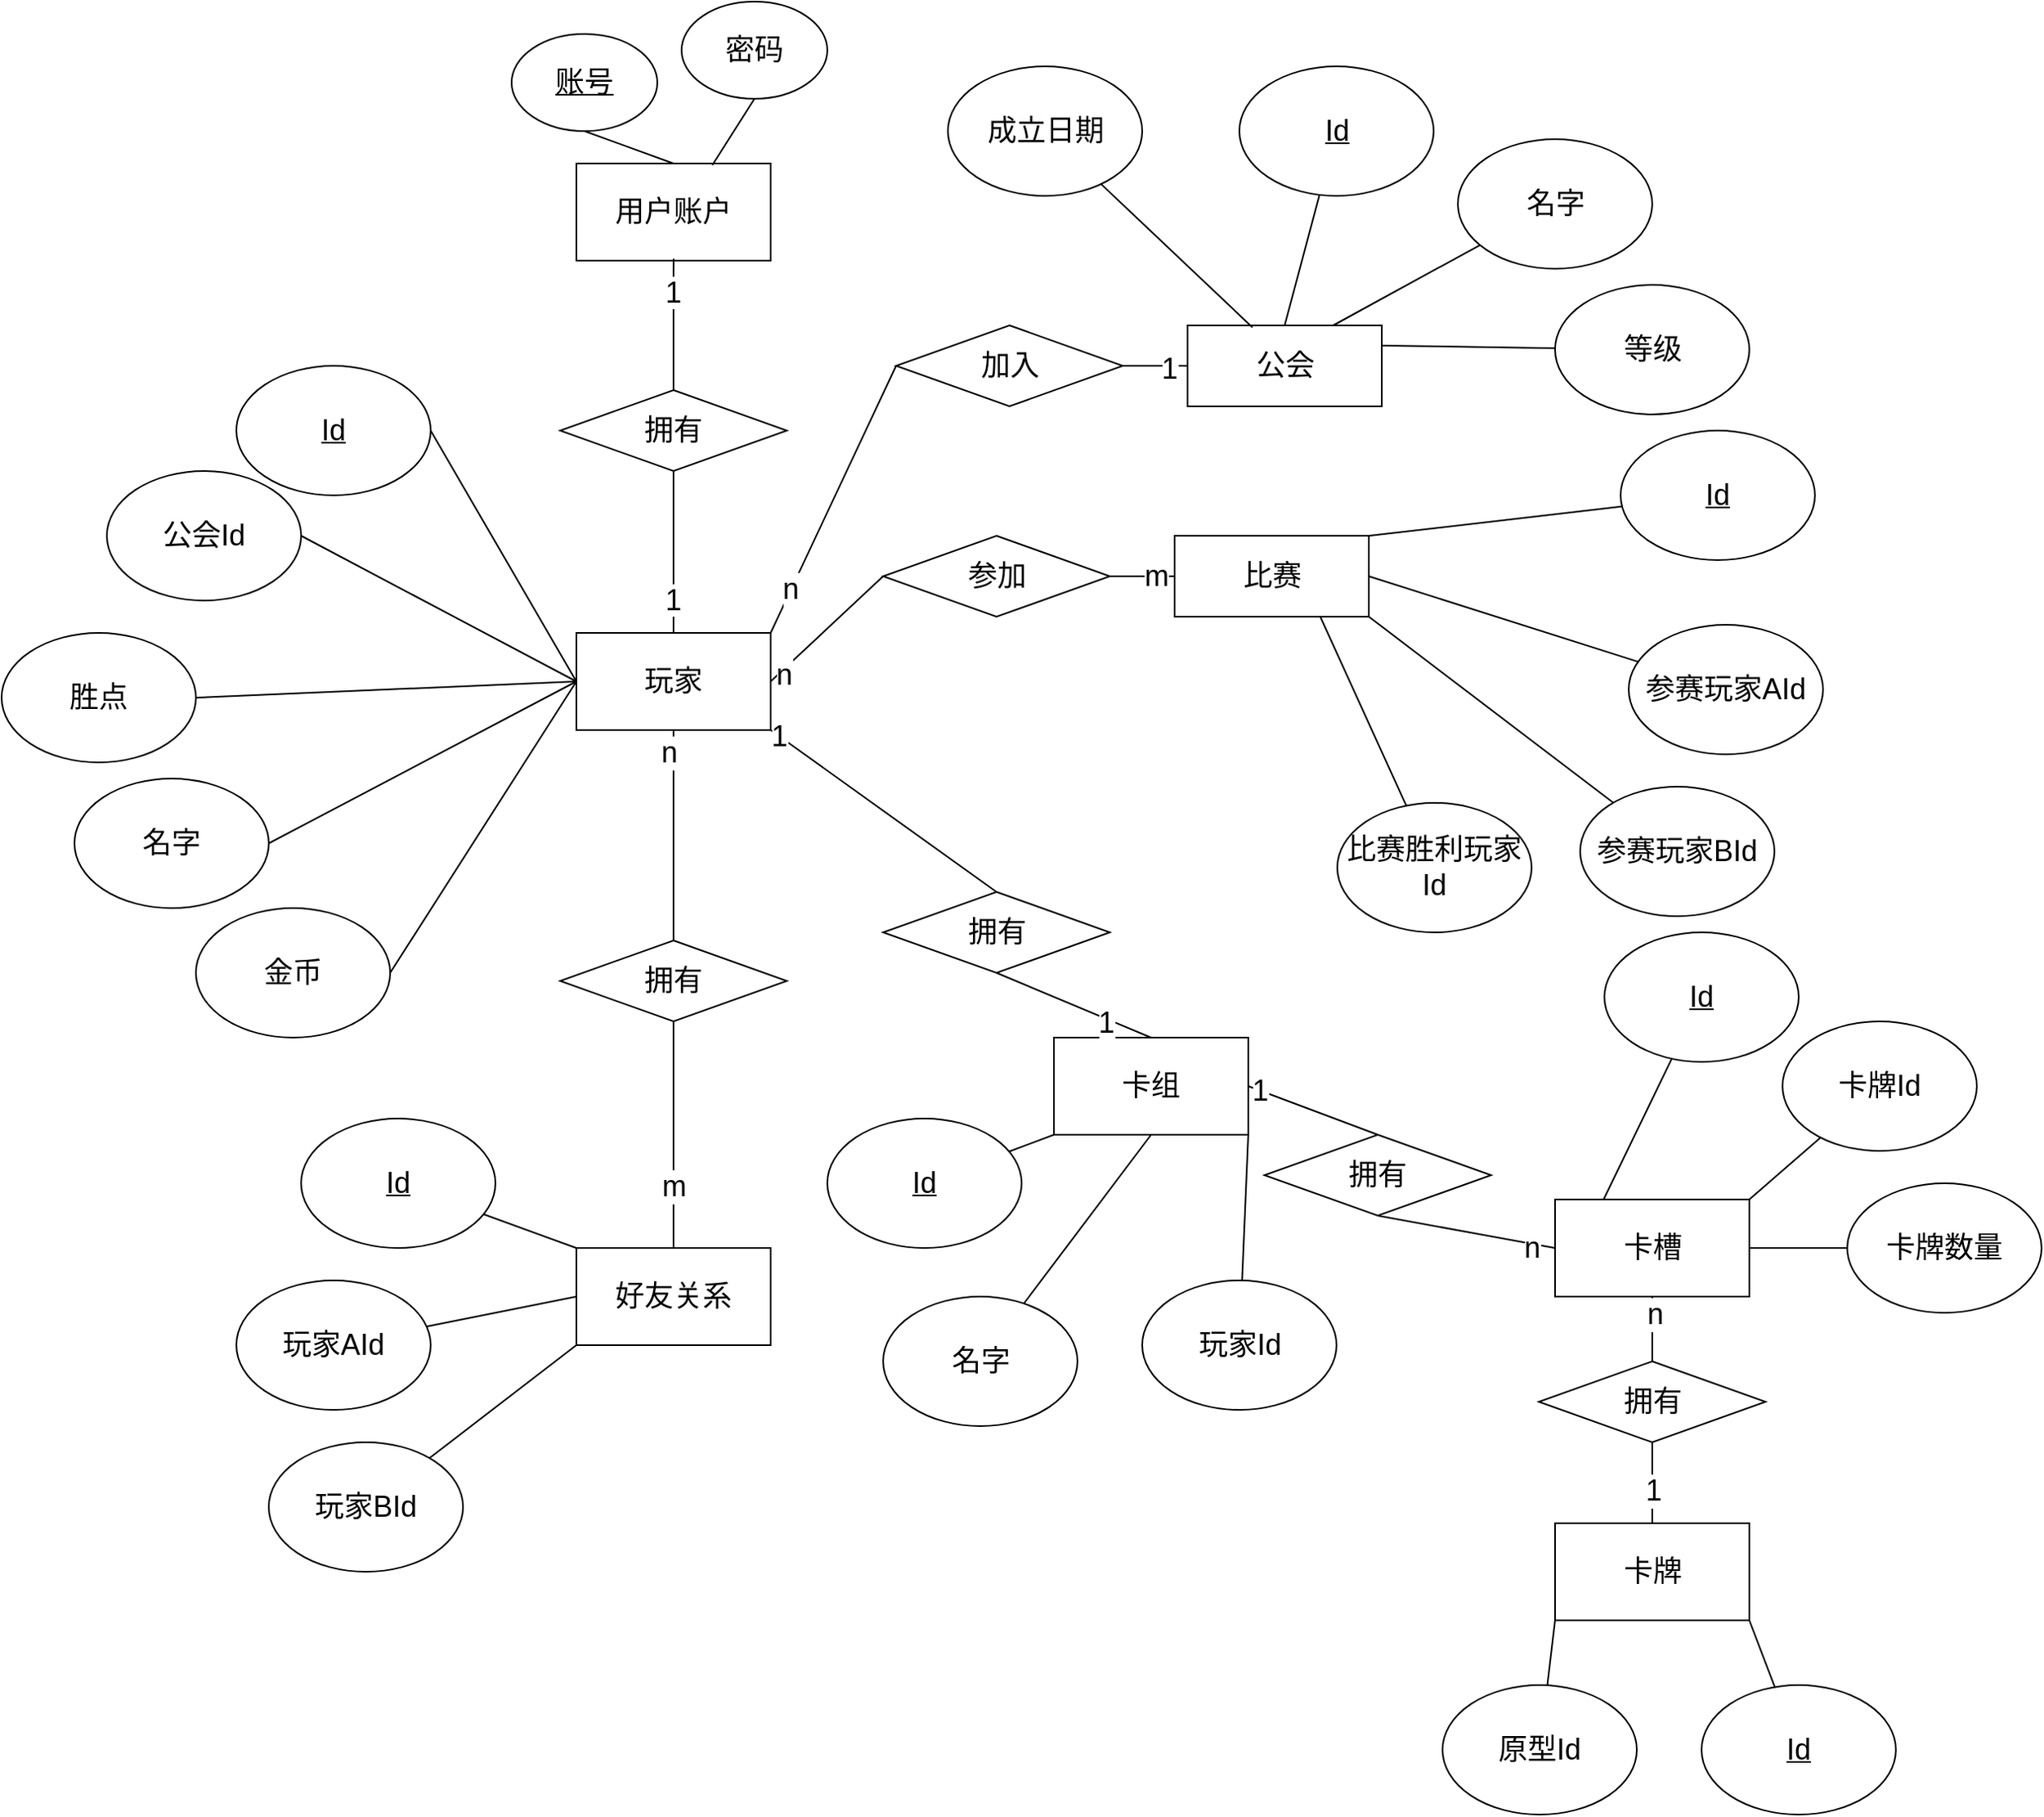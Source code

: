 <mxfile version="14.7.0" type="github">
  <diagram id="R2lEEEUBdFMjLlhIrx00" name="Page-1">
    <mxGraphModel dx="3694" dy="1608" grid="1" gridSize="10" guides="1" tooltips="1" connect="1" arrows="1" fold="1" page="1" pageScale="1" pageWidth="850" pageHeight="1100" math="0" shadow="0" extFonts="Permanent Marker^https://fonts.googleapis.com/css?family=Permanent+Marker">
      <root>
        <mxCell id="0" />
        <mxCell id="1" parent="0" />
        <mxCell id="vkFkrPYaUuaXuIz3o4dd-1" value="玩家" style="rounded=0;whiteSpace=wrap;html=1;fontSize=18;" parent="1" vertex="1">
          <mxGeometry x="-45" y="390" width="120" height="60" as="geometry" />
        </mxCell>
        <mxCell id="vkFkrPYaUuaXuIz3o4dd-2" value="用户账户" style="rounded=0;whiteSpace=wrap;html=1;fontSize=18;" parent="1" vertex="1">
          <mxGeometry x="-45" y="100" width="120" height="60" as="geometry" />
        </mxCell>
        <mxCell id="vkFkrPYaUuaXuIz3o4dd-4" value="" style="endArrow=none;html=1;entryX=0.5;entryY=0;entryDx=0;entryDy=0;exitX=0.5;exitY=1;exitDx=0;exitDy=0;fontSize=18;" parent="1" source="vkFkrPYaUuaXuIz3o4dd-5" target="vkFkrPYaUuaXuIz3o4dd-2" edge="1">
          <mxGeometry width="50" height="50" relative="1" as="geometry">
            <mxPoint x="15" y="130" as="sourcePoint" />
            <mxPoint x="25" y="340" as="targetPoint" />
          </mxGeometry>
        </mxCell>
        <mxCell id="vkFkrPYaUuaXuIz3o4dd-5" value="&lt;u style=&quot;font-size: 18px;&quot;&gt;账号&lt;/u&gt;" style="ellipse;whiteSpace=wrap;html=1;fontSize=18;" parent="1" vertex="1">
          <mxGeometry x="-85" y="20" width="90" height="60" as="geometry" />
        </mxCell>
        <mxCell id="vkFkrPYaUuaXuIz3o4dd-7" value="" style="endArrow=none;html=1;entryX=0.7;entryY=0.017;entryDx=0;entryDy=0;exitX=0.5;exitY=1;exitDx=0;exitDy=0;entryPerimeter=0;fontSize=18;" parent="1" source="vkFkrPYaUuaXuIz3o4dd-8" target="vkFkrPYaUuaXuIz3o4dd-2" edge="1">
          <mxGeometry width="50" height="50" relative="1" as="geometry">
            <mxPoint x="120" y="110" as="sourcePoint" />
            <mxPoint x="120" y="150" as="targetPoint" />
          </mxGeometry>
        </mxCell>
        <mxCell id="vkFkrPYaUuaXuIz3o4dd-8" value="密码" style="ellipse;whiteSpace=wrap;html=1;fontSize=18;" parent="1" vertex="1">
          <mxGeometry x="20" width="90" height="60" as="geometry" />
        </mxCell>
        <mxCell id="vkFkrPYaUuaXuIz3o4dd-9" value="" style="endArrow=none;html=1;entryX=0.5;entryY=1;entryDx=0;entryDy=0;exitX=0.5;exitY=0;exitDx=0;exitDy=0;fontSize=18;" parent="1" source="vkFkrPYaUuaXuIz3o4dd-13" target="vkFkrPYaUuaXuIz3o4dd-10" edge="1">
          <mxGeometry width="50" height="50" relative="1" as="geometry">
            <mxPoint x="-25" y="390" as="sourcePoint" />
            <mxPoint x="25" y="340" as="targetPoint" />
          </mxGeometry>
        </mxCell>
        <mxCell id="vkFkrPYaUuaXuIz3o4dd-10" value="1" style="text;html=1;strokeColor=none;fillColor=none;align=center;verticalAlign=middle;whiteSpace=wrap;rounded=0;fontSize=18;" parent="1" vertex="1">
          <mxGeometry x="-5" y="170" width="40" height="20" as="geometry" />
        </mxCell>
        <mxCell id="vkFkrPYaUuaXuIz3o4dd-12" value="" style="endArrow=none;html=1;entryX=0.5;entryY=0;entryDx=0;entryDy=0;exitX=0.501;exitY=0.979;exitDx=0;exitDy=0;exitPerimeter=0;fontSize=18;" parent="1" source="vkFkrPYaUuaXuIz3o4dd-2" target="vkFkrPYaUuaXuIz3o4dd-10" edge="1">
          <mxGeometry width="50" height="50" relative="1" as="geometry">
            <mxPoint x="-5" y="300" as="sourcePoint" />
            <mxPoint x="45" y="250" as="targetPoint" />
          </mxGeometry>
        </mxCell>
        <mxCell id="vkFkrPYaUuaXuIz3o4dd-13" value="拥有" style="rhombus;whiteSpace=wrap;html=1;fontSize=18;" parent="1" vertex="1">
          <mxGeometry x="-55" y="240" width="140" height="50" as="geometry" />
        </mxCell>
        <mxCell id="vkFkrPYaUuaXuIz3o4dd-15" value="" style="endArrow=none;html=1;exitX=0.5;exitY=1;exitDx=0;exitDy=0;entryX=0.5;entryY=0;entryDx=0;entryDy=0;fontSize=18;" parent="1" source="vkFkrPYaUuaXuIz3o4dd-13" target="vkFkrPYaUuaXuIz3o4dd-16" edge="1">
          <mxGeometry width="50" height="50" relative="1" as="geometry">
            <mxPoint x="-48.36" y="288.8" as="sourcePoint" />
            <mxPoint x="-5" y="340" as="targetPoint" />
          </mxGeometry>
        </mxCell>
        <mxCell id="vkFkrPYaUuaXuIz3o4dd-16" value="1" style="text;html=1;strokeColor=none;fillColor=none;align=center;verticalAlign=middle;whiteSpace=wrap;rounded=0;fontSize=18;" parent="1" vertex="1">
          <mxGeometry x="-5" y="360" width="40" height="20" as="geometry" />
        </mxCell>
        <mxCell id="vkFkrPYaUuaXuIz3o4dd-17" value="" style="endArrow=none;html=1;exitX=0.5;exitY=0;exitDx=0;exitDy=0;entryX=0.5;entryY=1;entryDx=0;entryDy=0;fontSize=18;" parent="1" source="vkFkrPYaUuaXuIz3o4dd-1" target="vkFkrPYaUuaXuIz3o4dd-16" edge="1">
          <mxGeometry width="50" height="50" relative="1" as="geometry">
            <mxPoint x="25" y="290" as="sourcePoint" />
            <mxPoint x="15" y="360" as="targetPoint" />
          </mxGeometry>
        </mxCell>
        <mxCell id="vkFkrPYaUuaXuIz3o4dd-19" value="&lt;u style=&quot;font-size: 18px;&quot;&gt;Id&lt;/u&gt;" style="ellipse;whiteSpace=wrap;html=1;fontSize=18;" parent="1" vertex="1">
          <mxGeometry x="-255" y="225" width="120" height="80" as="geometry" />
        </mxCell>
        <mxCell id="vkFkrPYaUuaXuIz3o4dd-20" value="" style="endArrow=none;html=1;exitX=1;exitY=0.5;exitDx=0;exitDy=0;entryX=0;entryY=0.5;entryDx=0;entryDy=0;fontSize=18;" parent="1" source="vkFkrPYaUuaXuIz3o4dd-19" target="vkFkrPYaUuaXuIz3o4dd-1" edge="1">
          <mxGeometry width="50" height="50" relative="1" as="geometry">
            <mxPoint x="-55" y="350" as="sourcePoint" />
            <mxPoint x="-50" y="410" as="targetPoint" />
          </mxGeometry>
        </mxCell>
        <mxCell id="vkFkrPYaUuaXuIz3o4dd-21" value="名字" style="ellipse;whiteSpace=wrap;html=1;fontSize=18;" parent="1" vertex="1">
          <mxGeometry x="-355" y="480" width="120" height="80" as="geometry" />
        </mxCell>
        <mxCell id="vkFkrPYaUuaXuIz3o4dd-22" value="" style="endArrow=none;html=1;exitX=1;exitY=0.5;exitDx=0;exitDy=0;entryX=0;entryY=0.5;entryDx=0;entryDy=0;fontSize=18;" parent="1" source="vkFkrPYaUuaXuIz3o4dd-21" target="vkFkrPYaUuaXuIz3o4dd-1" edge="1">
          <mxGeometry width="50" height="50" relative="1" as="geometry">
            <mxPoint x="-45" y="440" as="sourcePoint" />
            <mxPoint x="-35" y="480" as="targetPoint" />
          </mxGeometry>
        </mxCell>
        <mxCell id="vkFkrPYaUuaXuIz3o4dd-34" value="好友关系" style="rounded=0;whiteSpace=wrap;html=1;fontSize=18;" parent="1" vertex="1">
          <mxGeometry x="-45" y="770" width="120" height="60" as="geometry" />
        </mxCell>
        <mxCell id="vkFkrPYaUuaXuIz3o4dd-36" value="" style="endArrow=none;html=1;exitX=0;exitY=0;exitDx=0;exitDy=0;fontSize=18;" parent="1" source="vkFkrPYaUuaXuIz3o4dd-34" target="vkFkrPYaUuaXuIz3o4dd-37" edge="1">
          <mxGeometry width="50" height="50" relative="1" as="geometry">
            <mxPoint x="235" y="650" as="sourcePoint" />
            <mxPoint x="-105" y="750" as="targetPoint" />
          </mxGeometry>
        </mxCell>
        <mxCell id="vkFkrPYaUuaXuIz3o4dd-37" value="&lt;u style=&quot;font-size: 18px;&quot;&gt;Id&lt;/u&gt;" style="ellipse;whiteSpace=wrap;html=1;fontSize=18;" parent="1" vertex="1">
          <mxGeometry x="-215" y="690" width="120" height="80" as="geometry" />
        </mxCell>
        <mxCell id="vkFkrPYaUuaXuIz3o4dd-38" value="" style="endArrow=none;html=1;exitX=0;exitY=0.5;exitDx=0;exitDy=0;fontSize=18;" parent="1" source="vkFkrPYaUuaXuIz3o4dd-34" target="vkFkrPYaUuaXuIz3o4dd-39" edge="1">
          <mxGeometry width="50" height="50" relative="1" as="geometry">
            <mxPoint x="235" y="650" as="sourcePoint" />
            <mxPoint x="-135" y="790" as="targetPoint" />
          </mxGeometry>
        </mxCell>
        <mxCell id="vkFkrPYaUuaXuIz3o4dd-39" value="玩家AId" style="ellipse;whiteSpace=wrap;html=1;fontSize=18;" parent="1" vertex="1">
          <mxGeometry x="-255" y="790" width="120" height="80" as="geometry" />
        </mxCell>
        <mxCell id="vkFkrPYaUuaXuIz3o4dd-40" value="" style="endArrow=none;html=1;exitX=0;exitY=1;exitDx=0;exitDy=0;fontSize=18;" parent="1" source="vkFkrPYaUuaXuIz3o4dd-34" target="vkFkrPYaUuaXuIz3o4dd-41" edge="1">
          <mxGeometry width="50" height="50" relative="1" as="geometry">
            <mxPoint x="225" y="740" as="sourcePoint" />
            <mxPoint x="-195" y="900" as="targetPoint" />
          </mxGeometry>
        </mxCell>
        <mxCell id="vkFkrPYaUuaXuIz3o4dd-41" value="玩家BId" style="ellipse;whiteSpace=wrap;html=1;fontSize=18;" parent="1" vertex="1">
          <mxGeometry x="-235" y="890" width="120" height="80" as="geometry" />
        </mxCell>
        <mxCell id="vkFkrPYaUuaXuIz3o4dd-42" value="" style="endArrow=none;html=1;exitX=0.5;exitY=0;exitDx=0;exitDy=0;entryX=0.5;entryY=1;entryDx=0;entryDy=0;fontSize=18;" parent="1" source="vkFkrPYaUuaXuIz3o4dd-34" target="vkFkrPYaUuaXuIz3o4dd-44" edge="1">
          <mxGeometry width="50" height="50" relative="1" as="geometry">
            <mxPoint x="470" y="750" as="sourcePoint" />
            <mxPoint x="260" y="730" as="targetPoint" />
          </mxGeometry>
        </mxCell>
        <mxCell id="Mea2621qkBVW6a5re74a-2" value="m" style="edgeLabel;html=1;align=center;verticalAlign=middle;resizable=0;points=[];fontSize=18;" vertex="1" connectable="0" parent="vkFkrPYaUuaXuIz3o4dd-42">
          <mxGeometry x="-0.46" relative="1" as="geometry">
            <mxPoint as="offset" />
          </mxGeometry>
        </mxCell>
        <mxCell id="vkFkrPYaUuaXuIz3o4dd-44" value="拥有" style="rhombus;whiteSpace=wrap;html=1;fontSize=18;" parent="1" vertex="1">
          <mxGeometry x="-55" y="580" width="140" height="50" as="geometry" />
        </mxCell>
        <mxCell id="vkFkrPYaUuaXuIz3o4dd-45" value="" style="endArrow=none;html=1;exitX=0.5;exitY=0;exitDx=0;exitDy=0;entryX=0.5;entryY=1;entryDx=0;entryDy=0;fontSize=18;" parent="1" source="vkFkrPYaUuaXuIz3o4dd-44" target="vkFkrPYaUuaXuIz3o4dd-1" edge="1">
          <mxGeometry width="50" height="50" relative="1" as="geometry">
            <mxPoint x="470" y="680" as="sourcePoint" />
            <mxPoint x="520" y="630" as="targetPoint" />
          </mxGeometry>
        </mxCell>
        <mxCell id="Mea2621qkBVW6a5re74a-1" value="n" style="edgeLabel;html=1;align=center;verticalAlign=middle;resizable=0;points=[];fontSize=18;" vertex="1" connectable="0" parent="vkFkrPYaUuaXuIz3o4dd-45">
          <mxGeometry x="0.788" y="3" relative="1" as="geometry">
            <mxPoint as="offset" />
          </mxGeometry>
        </mxCell>
        <mxCell id="vkFkrPYaUuaXuIz3o4dd-47" value="比赛" style="rounded=0;whiteSpace=wrap;html=1;fontSize=18;" parent="1" vertex="1">
          <mxGeometry x="324.5" y="330" width="120" height="50" as="geometry" />
        </mxCell>
        <mxCell id="vkFkrPYaUuaXuIz3o4dd-48" value="" style="endArrow=none;html=1;exitX=1;exitY=0;exitDx=0;exitDy=0;fontSize=18;" parent="1" source="vkFkrPYaUuaXuIz3o4dd-47" target="vkFkrPYaUuaXuIz3o4dd-49" edge="1">
          <mxGeometry width="50" height="50" relative="1" as="geometry">
            <mxPoint x="145" y="460" as="sourcePoint" />
            <mxPoint x="405" y="470" as="targetPoint" />
          </mxGeometry>
        </mxCell>
        <mxCell id="vkFkrPYaUuaXuIz3o4dd-49" value="&lt;u style=&quot;font-size: 18px;&quot;&gt;Id&lt;/u&gt;" style="ellipse;whiteSpace=wrap;html=1;fontSize=18;" parent="1" vertex="1">
          <mxGeometry x="600" y="265" width="120" height="80" as="geometry" />
        </mxCell>
        <mxCell id="vkFkrPYaUuaXuIz3o4dd-50" value="" style="endArrow=none;html=1;exitX=1;exitY=0.5;exitDx=0;exitDy=0;fontSize=18;" parent="1" source="vkFkrPYaUuaXuIz3o4dd-47" target="vkFkrPYaUuaXuIz3o4dd-51" edge="1">
          <mxGeometry width="50" height="50" relative="1" as="geometry">
            <mxPoint x="145" y="460" as="sourcePoint" />
            <mxPoint x="355" y="570" as="targetPoint" />
          </mxGeometry>
        </mxCell>
        <mxCell id="vkFkrPYaUuaXuIz3o4dd-51" value="参赛玩家AId" style="ellipse;whiteSpace=wrap;html=1;fontSize=18;" parent="1" vertex="1">
          <mxGeometry x="605" y="385" width="120" height="80" as="geometry" />
        </mxCell>
        <mxCell id="vkFkrPYaUuaXuIz3o4dd-52" value="" style="endArrow=none;html=1;exitX=1;exitY=1;exitDx=0;exitDy=0;fontSize=18;" parent="1" source="vkFkrPYaUuaXuIz3o4dd-47" target="vkFkrPYaUuaXuIz3o4dd-53" edge="1">
          <mxGeometry width="50" height="50" relative="1" as="geometry">
            <mxPoint x="145" y="460" as="sourcePoint" />
            <mxPoint x="375" y="660" as="targetPoint" />
          </mxGeometry>
        </mxCell>
        <mxCell id="vkFkrPYaUuaXuIz3o4dd-53" value="参赛玩家BId" style="ellipse;whiteSpace=wrap;html=1;fontSize=18;" parent="1" vertex="1">
          <mxGeometry x="575" y="485" width="120" height="80" as="geometry" />
        </mxCell>
        <mxCell id="vkFkrPYaUuaXuIz3o4dd-54" value="" style="endArrow=none;html=1;exitX=0.75;exitY=1;exitDx=0;exitDy=0;fontSize=18;" parent="1" source="vkFkrPYaUuaXuIz3o4dd-47" target="vkFkrPYaUuaXuIz3o4dd-55" edge="1">
          <mxGeometry width="50" height="50" relative="1" as="geometry">
            <mxPoint x="145" y="460" as="sourcePoint" />
            <mxPoint x="275" y="670" as="targetPoint" />
          </mxGeometry>
        </mxCell>
        <mxCell id="vkFkrPYaUuaXuIz3o4dd-55" value="比赛胜利玩家Id" style="ellipse;whiteSpace=wrap;html=1;fontSize=18;" parent="1" vertex="1">
          <mxGeometry x="425" y="495" width="120" height="80" as="geometry" />
        </mxCell>
        <mxCell id="vkFkrPYaUuaXuIz3o4dd-56" value="" style="endArrow=none;html=1;exitX=0;exitY=0.5;exitDx=0;exitDy=0;entryX=1;entryY=0.5;entryDx=0;entryDy=0;fontSize=18;" parent="1" source="vkFkrPYaUuaXuIz3o4dd-47" target="vkFkrPYaUuaXuIz3o4dd-57" edge="1">
          <mxGeometry width="50" height="50" relative="1" as="geometry">
            <mxPoint x="140" y="510.0" as="sourcePoint" />
            <mxPoint x="385" y="470" as="targetPoint" />
          </mxGeometry>
        </mxCell>
        <mxCell id="Mea2621qkBVW6a5re74a-4" value="m" style="edgeLabel;html=1;align=center;verticalAlign=middle;resizable=0;points=[];fontSize=18;" vertex="1" connectable="0" parent="vkFkrPYaUuaXuIz3o4dd-56">
          <mxGeometry x="-0.422" relative="1" as="geometry">
            <mxPoint as="offset" />
          </mxGeometry>
        </mxCell>
        <mxCell id="vkFkrPYaUuaXuIz3o4dd-57" value="参加" style="rhombus;whiteSpace=wrap;html=1;fontSize=18;" parent="1" vertex="1">
          <mxGeometry x="144.5" y="330" width="140" height="50" as="geometry" />
        </mxCell>
        <mxCell id="vkFkrPYaUuaXuIz3o4dd-58" value="" style="endArrow=none;html=1;exitX=0;exitY=0.5;exitDx=0;exitDy=0;entryX=1;entryY=0.5;entryDx=0;entryDy=0;fontSize=18;" parent="1" source="vkFkrPYaUuaXuIz3o4dd-57" target="vkFkrPYaUuaXuIz3o4dd-1" edge="1">
          <mxGeometry width="50" height="50" relative="1" as="geometry">
            <mxPoint x="600" y="690" as="sourcePoint" />
            <mxPoint x="80" y="440" as="targetPoint" />
          </mxGeometry>
        </mxCell>
        <mxCell id="Mea2621qkBVW6a5re74a-3" value="n" style="edgeLabel;html=1;align=center;verticalAlign=middle;resizable=0;points=[];fontSize=18;" vertex="1" connectable="0" parent="vkFkrPYaUuaXuIz3o4dd-58">
          <mxGeometry x="0.816" y="2" relative="1" as="geometry">
            <mxPoint as="offset" />
          </mxGeometry>
        </mxCell>
        <mxCell id="vkFkrPYaUuaXuIz3o4dd-59" value="公会" style="rounded=0;whiteSpace=wrap;html=1;fontSize=18;" parent="1" vertex="1">
          <mxGeometry x="332.5" y="200" width="120" height="50" as="geometry" />
        </mxCell>
        <mxCell id="vkFkrPYaUuaXuIz3o4dd-61" value="" style="endArrow=none;html=1;exitX=0.5;exitY=0;exitDx=0;exitDy=0;fontSize=18;" parent="1" source="vkFkrPYaUuaXuIz3o4dd-59" target="vkFkrPYaUuaXuIz3o4dd-62" edge="1">
          <mxGeometry width="50" height="50" relative="1" as="geometry">
            <mxPoint x="317.5" y="-185" as="sourcePoint" />
            <mxPoint x="317.5" y="-55" as="targetPoint" />
          </mxGeometry>
        </mxCell>
        <mxCell id="vkFkrPYaUuaXuIz3o4dd-62" value="&lt;u style=&quot;font-size: 18px;&quot;&gt;Id&lt;/u&gt;" style="ellipse;whiteSpace=wrap;html=1;fontSize=18;" parent="1" vertex="1">
          <mxGeometry x="364.5" y="40" width="120" height="80" as="geometry" />
        </mxCell>
        <mxCell id="vkFkrPYaUuaXuIz3o4dd-63" value="公会Id" style="ellipse;whiteSpace=wrap;html=1;fontSize=18;" parent="1" vertex="1">
          <mxGeometry x="-335" y="290" width="120" height="80" as="geometry" />
        </mxCell>
        <mxCell id="vkFkrPYaUuaXuIz3o4dd-64" value="" style="endArrow=none;html=1;exitX=1;exitY=0.5;exitDx=0;exitDy=0;entryX=0;entryY=0.5;entryDx=0;entryDy=0;fontSize=18;" parent="1" source="vkFkrPYaUuaXuIz3o4dd-63" target="vkFkrPYaUuaXuIz3o4dd-1" edge="1">
          <mxGeometry width="50" height="50" relative="1" as="geometry">
            <mxPoint x="-85" y="400" as="sourcePoint" />
            <mxPoint x="-50" y="400" as="targetPoint" />
          </mxGeometry>
        </mxCell>
        <mxCell id="vkFkrPYaUuaXuIz3o4dd-65" value="" style="endArrow=none;html=1;exitX=0;exitY=0.5;exitDx=0;exitDy=0;entryX=1;entryY=0.5;entryDx=0;entryDy=0;fontSize=18;" parent="1" source="vkFkrPYaUuaXuIz3o4dd-59" target="vkFkrPYaUuaXuIz3o4dd-66" edge="1">
          <mxGeometry width="50" height="50" relative="1" as="geometry">
            <mxPoint x="267.5" y="430" as="sourcePoint" />
            <mxPoint x="407.5" y="400" as="targetPoint" />
          </mxGeometry>
        </mxCell>
        <mxCell id="Mea2621qkBVW6a5re74a-6" value="1" style="edgeLabel;html=1;align=center;verticalAlign=middle;resizable=0;points=[];fontSize=18;" vertex="1" connectable="0" parent="vkFkrPYaUuaXuIz3o4dd-65">
          <mxGeometry x="-0.424" y="2" relative="1" as="geometry">
            <mxPoint as="offset" />
          </mxGeometry>
        </mxCell>
        <mxCell id="vkFkrPYaUuaXuIz3o4dd-66" value="加入" style="rhombus;whiteSpace=wrap;html=1;fontSize=18;" parent="1" vertex="1">
          <mxGeometry x="152.5" y="200" width="140" height="50" as="geometry" />
        </mxCell>
        <mxCell id="vkFkrPYaUuaXuIz3o4dd-67" value="" style="endArrow=none;html=1;exitX=0;exitY=0.5;exitDx=0;exitDy=0;entryX=1;entryY=0;entryDx=0;entryDy=0;fontSize=18;" parent="1" source="vkFkrPYaUuaXuIz3o4dd-66" target="vkFkrPYaUuaXuIz3o4dd-1" edge="1">
          <mxGeometry width="50" height="50" relative="1" as="geometry">
            <mxPoint x="610" y="580" as="sourcePoint" />
            <mxPoint x="67.5" y="350" as="targetPoint" />
          </mxGeometry>
        </mxCell>
        <mxCell id="Mea2621qkBVW6a5re74a-5" value="n" style="edgeLabel;html=1;align=center;verticalAlign=middle;resizable=0;points=[];fontSize=18;" vertex="1" connectable="0" parent="vkFkrPYaUuaXuIz3o4dd-67">
          <mxGeometry x="0.675" y="-1" relative="1" as="geometry">
            <mxPoint as="offset" />
          </mxGeometry>
        </mxCell>
        <mxCell id="vkFkrPYaUuaXuIz3o4dd-68" value="" style="endArrow=none;html=1;exitX=0.75;exitY=0;exitDx=0;exitDy=0;fontSize=18;" parent="1" source="vkFkrPYaUuaXuIz3o4dd-59" target="vkFkrPYaUuaXuIz3o4dd-69" edge="1">
          <mxGeometry width="50" height="50" relative="1" as="geometry">
            <mxPoint x="462.5" y="75" as="sourcePoint" />
            <mxPoint x="412.5" y="-20" as="targetPoint" />
          </mxGeometry>
        </mxCell>
        <mxCell id="vkFkrPYaUuaXuIz3o4dd-69" value="名字" style="ellipse;whiteSpace=wrap;html=1;fontSize=18;" parent="1" vertex="1">
          <mxGeometry x="499.5" y="85" width="120" height="80" as="geometry" />
        </mxCell>
        <mxCell id="vkFkrPYaUuaXuIz3o4dd-70" value="" style="endArrow=none;html=1;exitX=1;exitY=0.25;exitDx=0;exitDy=0;fontSize=18;" parent="1" source="vkFkrPYaUuaXuIz3o4dd-59" target="vkFkrPYaUuaXuIz3o4dd-71" edge="1">
          <mxGeometry width="50" height="50" relative="1" as="geometry">
            <mxPoint x="457.5" y="90" as="sourcePoint" />
            <mxPoint x="472.5" y="30" as="targetPoint" />
          </mxGeometry>
        </mxCell>
        <mxCell id="vkFkrPYaUuaXuIz3o4dd-71" value="等级" style="ellipse;whiteSpace=wrap;html=1;fontSize=18;" parent="1" vertex="1">
          <mxGeometry x="559.5" y="175" width="120" height="80" as="geometry" />
        </mxCell>
        <mxCell id="vkFkrPYaUuaXuIz3o4dd-72" value="" style="endArrow=none;html=1;exitX=0.334;exitY=0.025;exitDx=0;exitDy=0;exitPerimeter=0;fontSize=18;" parent="1" source="vkFkrPYaUuaXuIz3o4dd-59" target="vkFkrPYaUuaXuIz3o4dd-73" edge="1">
          <mxGeometry width="50" height="50" relative="1" as="geometry">
            <mxPoint x="82.5" y="-5" as="sourcePoint" />
            <mxPoint x="97.5" y="-65" as="targetPoint" />
          </mxGeometry>
        </mxCell>
        <mxCell id="vkFkrPYaUuaXuIz3o4dd-73" value="成立日期" style="ellipse;whiteSpace=wrap;html=1;fontSize=18;" parent="1" vertex="1">
          <mxGeometry x="184.5" y="40" width="120" height="80" as="geometry" />
        </mxCell>
        <mxCell id="vkFkrPYaUuaXuIz3o4dd-74" value="金币" style="ellipse;whiteSpace=wrap;html=1;fontSize=18;" parent="1" vertex="1">
          <mxGeometry x="-280" y="560" width="120" height="80" as="geometry" />
        </mxCell>
        <mxCell id="vkFkrPYaUuaXuIz3o4dd-75" value="" style="endArrow=none;html=1;exitX=1;exitY=0.5;exitDx=0;exitDy=0;entryX=0;entryY=0.5;entryDx=0;entryDy=0;fontSize=18;" parent="1" source="vkFkrPYaUuaXuIz3o4dd-74" target="vkFkrPYaUuaXuIz3o4dd-1" edge="1">
          <mxGeometry width="50" height="50" relative="1" as="geometry">
            <mxPoint x="-35" y="530" as="sourcePoint" />
            <mxPoint x="-35" y="540" as="targetPoint" />
          </mxGeometry>
        </mxCell>
        <mxCell id="vkFkrPYaUuaXuIz3o4dd-76" value="胜点" style="ellipse;whiteSpace=wrap;html=1;fontSize=18;" parent="1" vertex="1">
          <mxGeometry x="-400" y="390" width="120" height="80" as="geometry" />
        </mxCell>
        <mxCell id="vkFkrPYaUuaXuIz3o4dd-77" value="" style="endArrow=none;html=1;exitX=1;exitY=0.5;exitDx=0;exitDy=0;entryX=0;entryY=0.5;entryDx=0;entryDy=0;fontSize=18;" parent="1" source="vkFkrPYaUuaXuIz3o4dd-76" target="vkFkrPYaUuaXuIz3o4dd-1" edge="1">
          <mxGeometry width="50" height="50" relative="1" as="geometry">
            <mxPoint x="-25" y="540" as="sourcePoint" />
            <mxPoint x="-5" y="460" as="targetPoint" />
          </mxGeometry>
        </mxCell>
        <mxCell id="Mea2621qkBVW6a5re74a-7" value="卡组" style="rounded=0;whiteSpace=wrap;html=1;fontSize=18;" vertex="1" parent="1">
          <mxGeometry x="250" y="640" width="120" height="60" as="geometry" />
        </mxCell>
        <mxCell id="Mea2621qkBVW6a5re74a-8" value="拥有" style="rhombus;whiteSpace=wrap;html=1;fontSize=18;" vertex="1" parent="1">
          <mxGeometry x="144.5" y="550" width="140" height="50" as="geometry" />
        </mxCell>
        <mxCell id="Mea2621qkBVW6a5re74a-11" value="" style="endArrow=none;html=1;shadow=0;fontSize=18;strokeColor=#000000;entryX=1;entryY=1;entryDx=0;entryDy=0;exitX=0.5;exitY=0;exitDx=0;exitDy=0;" edge="1" parent="1" source="Mea2621qkBVW6a5re74a-8" target="vkFkrPYaUuaXuIz3o4dd-1">
          <mxGeometry width="50" height="50" relative="1" as="geometry">
            <mxPoint x="90" y="520" as="sourcePoint" />
            <mxPoint x="140" y="470" as="targetPoint" />
          </mxGeometry>
        </mxCell>
        <mxCell id="Mea2621qkBVW6a5re74a-15" value="1" style="edgeLabel;html=1;align=center;verticalAlign=middle;resizable=0;points=[];fontSize=18;" vertex="1" connectable="0" parent="Mea2621qkBVW6a5re74a-11">
          <mxGeometry x="0.927" relative="1" as="geometry">
            <mxPoint as="offset" />
          </mxGeometry>
        </mxCell>
        <mxCell id="Mea2621qkBVW6a5re74a-17" value="" style="endArrow=none;html=1;shadow=0;fontSize=18;strokeColor=#000000;entryX=0.5;entryY=1;entryDx=0;entryDy=0;exitX=0.5;exitY=0;exitDx=0;exitDy=0;" edge="1" parent="1" source="Mea2621qkBVW6a5re74a-7" target="Mea2621qkBVW6a5re74a-8">
          <mxGeometry width="50" height="50" relative="1" as="geometry">
            <mxPoint x="210" y="650" as="sourcePoint" />
            <mxPoint x="260" y="600" as="targetPoint" />
          </mxGeometry>
        </mxCell>
        <mxCell id="Mea2621qkBVW6a5re74a-36" value="1" style="edgeLabel;html=1;align=center;verticalAlign=middle;resizable=0;points=[];fontSize=18;" vertex="1" connectable="0" parent="Mea2621qkBVW6a5re74a-17">
          <mxGeometry x="-0.426" y="2" relative="1" as="geometry">
            <mxPoint as="offset" />
          </mxGeometry>
        </mxCell>
        <mxCell id="Mea2621qkBVW6a5re74a-18" value="" style="endArrow=none;html=1;exitX=0;exitY=1;exitDx=0;exitDy=0;fontSize=18;" edge="1" parent="1" target="Mea2621qkBVW6a5re74a-19" source="Mea2621qkBVW6a5re74a-7">
          <mxGeometry width="50" height="50" relative="1" as="geometry">
            <mxPoint x="30" y="630" as="sourcePoint" />
            <mxPoint x="-0.25" y="940" as="targetPoint" />
          </mxGeometry>
        </mxCell>
        <mxCell id="Mea2621qkBVW6a5re74a-19" value="&lt;u style=&quot;font-size: 18px;&quot;&gt;Id&lt;/u&gt;" style="ellipse;whiteSpace=wrap;html=1;fontSize=18;" vertex="1" parent="1">
          <mxGeometry x="110" y="690" width="120" height="80" as="geometry" />
        </mxCell>
        <mxCell id="Mea2621qkBVW6a5re74a-20" value="" style="endArrow=none;html=1;exitX=0.5;exitY=1;exitDx=0;exitDy=0;fontSize=18;" edge="1" parent="1" target="Mea2621qkBVW6a5re74a-21" source="Mea2621qkBVW6a5re74a-7">
          <mxGeometry width="50" height="50" relative="1" as="geometry">
            <mxPoint x="354.5" y="810" as="sourcePoint" />
            <mxPoint x="264.5" y="800" as="targetPoint" />
          </mxGeometry>
        </mxCell>
        <mxCell id="Mea2621qkBVW6a5re74a-21" value="名字" style="ellipse;whiteSpace=wrap;html=1;fontSize=18;" vertex="1" parent="1">
          <mxGeometry x="144.5" y="800" width="120" height="80" as="geometry" />
        </mxCell>
        <mxCell id="Mea2621qkBVW6a5re74a-22" value="" style="endArrow=none;html=1;exitX=1;exitY=1;exitDx=0;exitDy=0;fontSize=18;" edge="1" parent="1" target="Mea2621qkBVW6a5re74a-23" source="Mea2621qkBVW6a5re74a-7">
          <mxGeometry width="50" height="50" relative="1" as="geometry">
            <mxPoint x="395.5" y="730" as="sourcePoint" />
            <mxPoint x="350" y="830" as="targetPoint" />
          </mxGeometry>
        </mxCell>
        <mxCell id="Mea2621qkBVW6a5re74a-23" value="玩家Id&lt;br style=&quot;font-size: 18px;&quot;&gt;" style="ellipse;whiteSpace=wrap;html=1;fontSize=18;" vertex="1" parent="1">
          <mxGeometry x="304.5" y="790" width="120" height="80" as="geometry" />
        </mxCell>
        <mxCell id="Mea2621qkBVW6a5re74a-24" value="卡槽" style="rounded=0;whiteSpace=wrap;html=1;fontSize=18;" vertex="1" parent="1">
          <mxGeometry x="559.5" y="740" width="120" height="60" as="geometry" />
        </mxCell>
        <mxCell id="Mea2621qkBVW6a5re74a-25" value="" style="endArrow=none;html=1;exitX=0.25;exitY=0;exitDx=0;exitDy=0;fontSize=18;" edge="1" parent="1" target="Mea2621qkBVW6a5re74a-26" source="Mea2621qkBVW6a5re74a-24">
          <mxGeometry width="50" height="50" relative="1" as="geometry">
            <mxPoint x="567.5" y="710" as="sourcePoint" />
            <mxPoint x="369.75" y="850" as="targetPoint" />
          </mxGeometry>
        </mxCell>
        <mxCell id="Mea2621qkBVW6a5re74a-26" value="&lt;u style=&quot;font-size: 18px;&quot;&gt;Id&lt;/u&gt;" style="ellipse;whiteSpace=wrap;html=1;fontSize=18;" vertex="1" parent="1">
          <mxGeometry x="590" y="575" width="120" height="80" as="geometry" />
        </mxCell>
        <mxCell id="Mea2621qkBVW6a5re74a-27" value="" style="endArrow=none;html=1;exitX=1;exitY=0;exitDx=0;exitDy=0;fontSize=18;" edge="1" parent="1" target="Mea2621qkBVW6a5re74a-28" source="Mea2621qkBVW6a5re74a-24">
          <mxGeometry width="50" height="50" relative="1" as="geometry">
            <mxPoint x="640" y="715" as="sourcePoint" />
            <mxPoint x="469.75" y="855" as="targetPoint" />
          </mxGeometry>
        </mxCell>
        <mxCell id="Mea2621qkBVW6a5re74a-28" value="卡牌Id" style="ellipse;whiteSpace=wrap;html=1;fontSize=18;" vertex="1" parent="1">
          <mxGeometry x="700" y="630" width="120" height="80" as="geometry" />
        </mxCell>
        <mxCell id="Mea2621qkBVW6a5re74a-29" value="" style="endArrow=none;html=1;exitX=1;exitY=0.5;exitDx=0;exitDy=0;fontSize=18;" edge="1" parent="1" target="Mea2621qkBVW6a5re74a-30" source="Mea2621qkBVW6a5re74a-24">
          <mxGeometry width="50" height="50" relative="1" as="geometry">
            <mxPoint x="650" y="780" as="sourcePoint" />
            <mxPoint x="489.75" y="925" as="targetPoint" />
          </mxGeometry>
        </mxCell>
        <mxCell id="Mea2621qkBVW6a5re74a-30" value="卡牌数量" style="ellipse;whiteSpace=wrap;html=1;fontSize=18;" vertex="1" parent="1">
          <mxGeometry x="740" y="730" width="120" height="80" as="geometry" />
        </mxCell>
        <mxCell id="Mea2621qkBVW6a5re74a-31" value="" style="endArrow=none;html=1;shadow=0;fontSize=18;strokeColor=#000000;entryX=1;entryY=0.5;entryDx=0;entryDy=0;exitX=0.5;exitY=0;exitDx=0;exitDy=0;" edge="1" parent="1" source="Mea2621qkBVW6a5re74a-45" target="Mea2621qkBVW6a5re74a-7">
          <mxGeometry width="50" height="50" relative="1" as="geometry">
            <mxPoint x="210" y="670" as="sourcePoint" />
            <mxPoint x="260" y="620" as="targetPoint" />
          </mxGeometry>
        </mxCell>
        <mxCell id="Mea2621qkBVW6a5re74a-37" value="1" style="edgeLabel;html=1;align=center;verticalAlign=middle;resizable=0;points=[];fontSize=18;" vertex="1" connectable="0" parent="Mea2621qkBVW6a5re74a-31">
          <mxGeometry x="0.832" y="-1" relative="1" as="geometry">
            <mxPoint y="1" as="offset" />
          </mxGeometry>
        </mxCell>
        <mxCell id="Mea2621qkBVW6a5re74a-39" value="卡牌" style="rounded=0;whiteSpace=wrap;html=1;fontSize=18;" vertex="1" parent="1">
          <mxGeometry x="559.5" y="940" width="120" height="60" as="geometry" />
        </mxCell>
        <mxCell id="Mea2621qkBVW6a5re74a-40" value="" style="endArrow=none;html=1;exitX=1;exitY=1;exitDx=0;exitDy=0;fontSize=18;" edge="1" parent="1" target="Mea2621qkBVW6a5re74a-41" source="Mea2621qkBVW6a5re74a-39">
          <mxGeometry width="50" height="50" relative="1" as="geometry">
            <mxPoint x="700" y="990" as="sourcePoint" />
            <mxPoint x="589.75" y="1155" as="targetPoint" />
          </mxGeometry>
        </mxCell>
        <mxCell id="Mea2621qkBVW6a5re74a-41" value="&lt;u style=&quot;font-size: 18px;&quot;&gt;Id&lt;/u&gt;" style="ellipse;whiteSpace=wrap;html=1;fontSize=18;" vertex="1" parent="1">
          <mxGeometry x="650" y="1040" width="120" height="80" as="geometry" />
        </mxCell>
        <mxCell id="Mea2621qkBVW6a5re74a-42" value="" style="endArrow=none;html=1;exitX=0;exitY=1;exitDx=0;exitDy=0;fontSize=18;" edge="1" parent="1" target="Mea2621qkBVW6a5re74a-43" source="Mea2621qkBVW6a5re74a-39">
          <mxGeometry width="50" height="50" relative="1" as="geometry">
            <mxPoint x="780" y="1170" as="sourcePoint" />
            <mxPoint x="569.75" y="1165" as="targetPoint" />
          </mxGeometry>
        </mxCell>
        <mxCell id="Mea2621qkBVW6a5re74a-43" value="原型Id" style="ellipse;whiteSpace=wrap;html=1;fontSize=18;" vertex="1" parent="1">
          <mxGeometry x="490" y="1040" width="120" height="80" as="geometry" />
        </mxCell>
        <mxCell id="Mea2621qkBVW6a5re74a-45" value="拥有" style="rhombus;whiteSpace=wrap;html=1;fontSize=18;" vertex="1" parent="1">
          <mxGeometry x="380" y="700" width="140" height="50" as="geometry" />
        </mxCell>
        <mxCell id="Mea2621qkBVW6a5re74a-46" value="" style="endArrow=none;html=1;shadow=0;fontSize=18;strokeColor=#000000;entryX=0.5;entryY=1;entryDx=0;entryDy=0;exitX=0;exitY=0.5;exitDx=0;exitDy=0;" edge="1" parent="1" source="Mea2621qkBVW6a5re74a-24" target="Mea2621qkBVW6a5re74a-45">
          <mxGeometry width="50" height="50" relative="1" as="geometry">
            <mxPoint x="400" y="740" as="sourcePoint" />
            <mxPoint x="450" y="690" as="targetPoint" />
          </mxGeometry>
        </mxCell>
        <mxCell id="Mea2621qkBVW6a5re74a-47" value="n" style="edgeLabel;html=1;align=center;verticalAlign=middle;resizable=0;points=[];fontSize=18;" vertex="1" connectable="0" parent="Mea2621qkBVW6a5re74a-46">
          <mxGeometry x="-0.913" relative="1" as="geometry">
            <mxPoint x="-10" y="1" as="offset" />
          </mxGeometry>
        </mxCell>
        <mxCell id="Mea2621qkBVW6a5re74a-54" value="拥有" style="rhombus;whiteSpace=wrap;html=1;fontSize=18;" vertex="1" parent="1">
          <mxGeometry x="549.5" y="840" width="140" height="50" as="geometry" />
        </mxCell>
        <mxCell id="Mea2621qkBVW6a5re74a-57" value="" style="endArrow=none;html=1;shadow=0;fontSize=18;strokeColor=#000000;entryX=0.5;entryY=1;entryDx=0;entryDy=0;exitX=0.5;exitY=0;exitDx=0;exitDy=0;" edge="1" parent="1" source="Mea2621qkBVW6a5re74a-54" target="Mea2621qkBVW6a5re74a-24">
          <mxGeometry width="50" height="50" relative="1" as="geometry">
            <mxPoint x="520" y="880" as="sourcePoint" />
            <mxPoint x="570" y="830" as="targetPoint" />
          </mxGeometry>
        </mxCell>
        <mxCell id="Mea2621qkBVW6a5re74a-59" value="n" style="edgeLabel;html=1;align=center;verticalAlign=middle;resizable=0;points=[];fontSize=18;" vertex="1" connectable="0" parent="Mea2621qkBVW6a5re74a-57">
          <mxGeometry x="0.467" relative="1" as="geometry">
            <mxPoint x="1" as="offset" />
          </mxGeometry>
        </mxCell>
        <mxCell id="Mea2621qkBVW6a5re74a-58" value="" style="endArrow=none;html=1;shadow=0;fontSize=18;strokeColor=#000000;entryX=0.5;entryY=1;entryDx=0;entryDy=0;exitX=0.5;exitY=0;exitDx=0;exitDy=0;" edge="1" parent="1" source="Mea2621qkBVW6a5re74a-39" target="Mea2621qkBVW6a5re74a-54">
          <mxGeometry width="50" height="50" relative="1" as="geometry">
            <mxPoint x="629.5" y="850" as="sourcePoint" />
            <mxPoint x="629.5" y="810" as="targetPoint" />
          </mxGeometry>
        </mxCell>
        <mxCell id="Mea2621qkBVW6a5re74a-60" value="1" style="edgeLabel;html=1;align=center;verticalAlign=middle;resizable=0;points=[];fontSize=18;" vertex="1" connectable="0" parent="Mea2621qkBVW6a5re74a-58">
          <mxGeometry x="-0.64" y="2" relative="1" as="geometry">
            <mxPoint x="2" y="-11" as="offset" />
          </mxGeometry>
        </mxCell>
      </root>
    </mxGraphModel>
  </diagram>
</mxfile>
